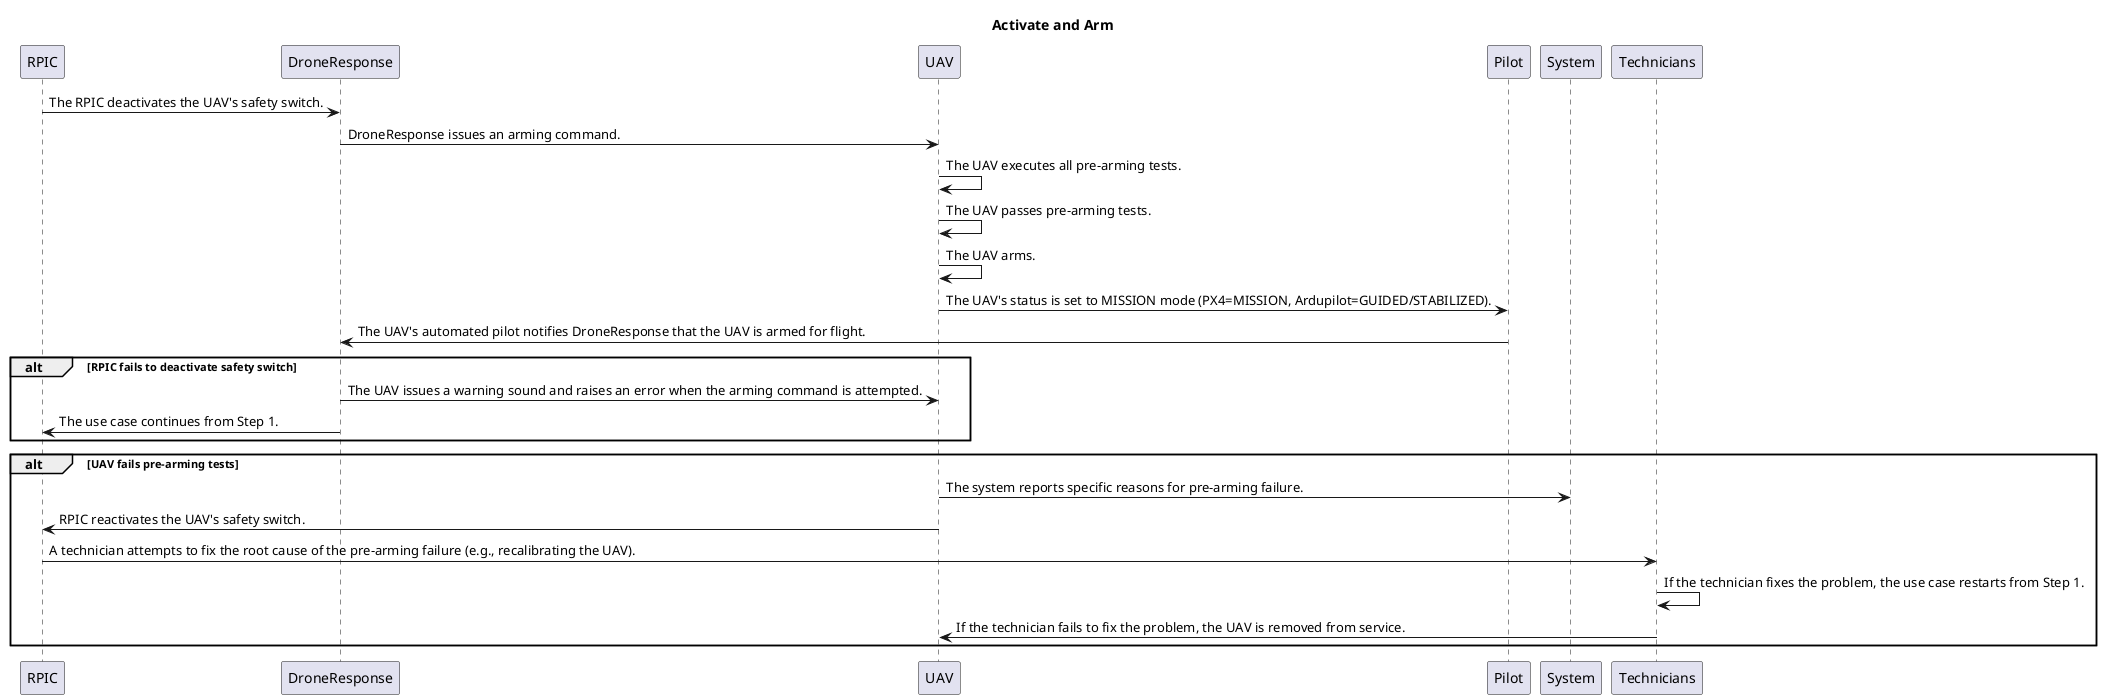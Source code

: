 @startuml
title "Activate and Arm"

RPIC -> DroneResponse: The RPIC deactivates the UAV's safety switch.
DroneResponse -> UAV: DroneResponse issues an arming command.
UAV -> UAV: The UAV executes all pre-arming tests.
UAV -> UAV: The UAV passes pre-arming tests.
UAV -> UAV: The UAV arms.
UAV -> Pilot: The UAV's status is set to MISSION mode (PX4=MISSION, Ardupilot=GUIDED/STABILIZED).
Pilot -> DroneResponse: The UAV's automated pilot notifies DroneResponse that the UAV is armed for flight.

alt RPIC fails to deactivate safety switch
    DroneResponse -> UAV: The UAV issues a warning sound and raises an error when the arming command is attempted.
    DroneResponse -> RPIC: The use case continues from Step 1.
end

alt UAV fails pre-arming tests
    UAV -> System: The system reports specific reasons for pre-arming failure.
    UAV -> RPIC: RPIC reactivates the UAV's safety switch.
    RPIC -> Technicians: A technician attempts to fix the root cause of the pre-arming failure (e.g., recalibrating the UAV).
    Technicians -> Technicians: If the technician fixes the problem, the use case restarts from Step 1.
    Technicians -> UAV: If the technician fails to fix the problem, the UAV is removed from service.
end

@enduml
